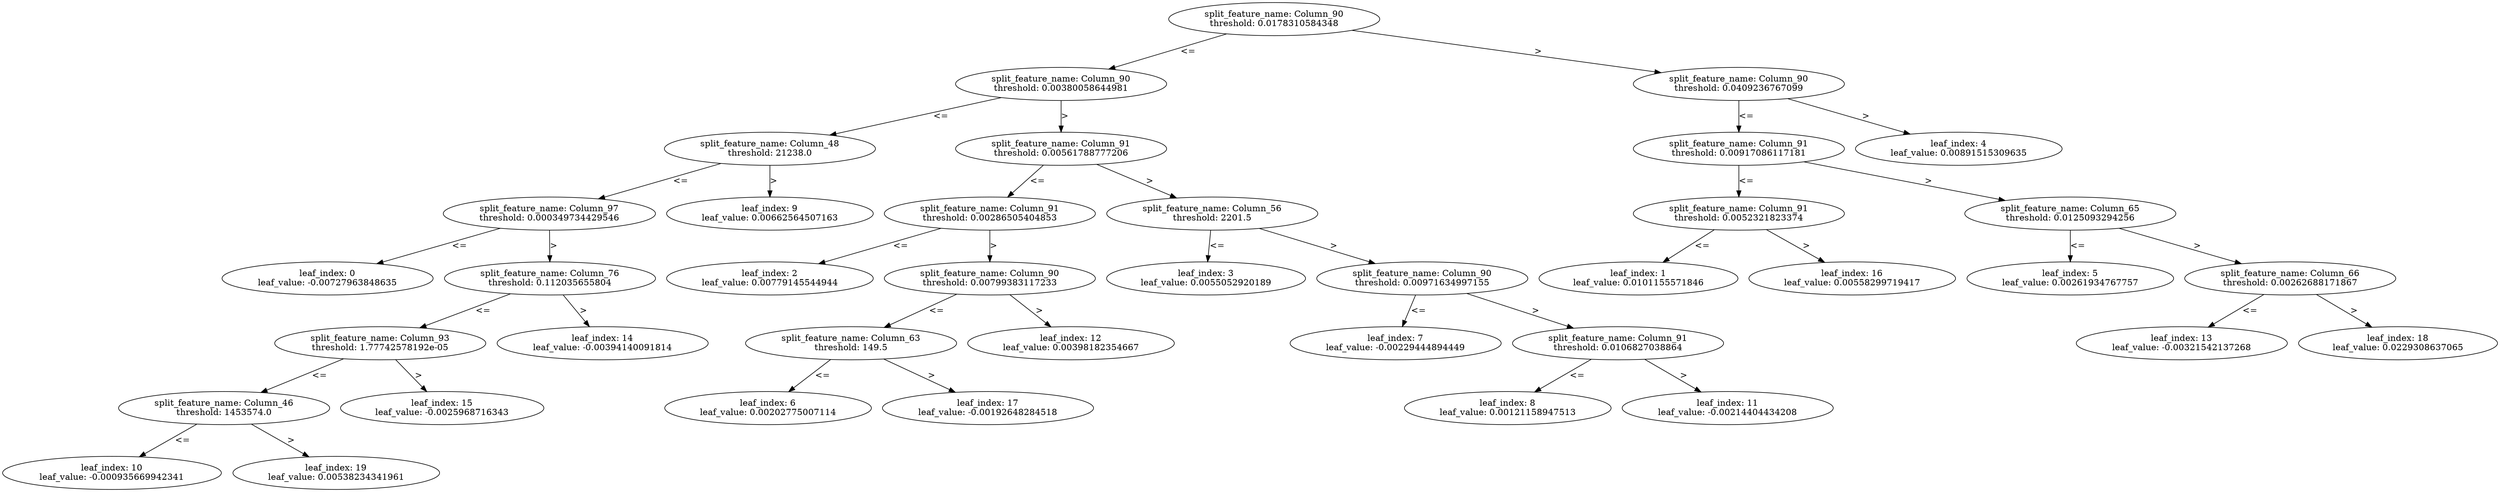 digraph Tree34 {
	split0 [label="split_feature_name: Column_90\nthreshold: 0.0178310584348"]
	split1 [label="split_feature_name: Column_90\nthreshold: 0.00380058644981"]
	split8 [label="split_feature_name: Column_48\nthreshold: 21238.0"]
	split9 [label="split_feature_name: Column_97\nthreshold: 0.000349734429546"]
	leaf0 [label="leaf_index: 0\nleaf_value: -0.00727963848635"]
	split9 -> leaf0 [label="<="]
	split13 [label="split_feature_name: Column_76\nthreshold: 0.112035655804"]
	split14 [label="split_feature_name: Column_93\nthreshold: 1.77742578192e-05"]
	split18 [label="split_feature_name: Column_46\nthreshold: 1453574.0"]
	leaf10 [label="leaf_index: 10\nleaf_value: -0.000935669942341"]
	split18 -> leaf10 [label="<="]
	leaf19 [label="leaf_index: 19\nleaf_value: 0.00538234341961"]
	split18 -> leaf19 [label=">"]
	split14 -> split18 [label="<="]
	leaf15 [label="leaf_index: 15\nleaf_value: -0.0025968716343"]
	split14 -> leaf15 [label=">"]
	split13 -> split14 [label="<="]
	leaf14 [label="leaf_index: 14\nleaf_value: -0.00394140091814"]
	split13 -> leaf14 [label=">"]
	split9 -> split13 [label=">"]
	split8 -> split9 [label="<="]
	leaf9 [label="leaf_index: 9\nleaf_value: 0.00662564507163"]
	split8 -> leaf9 [label=">"]
	split1 -> split8 [label="<="]
	split2 [label="split_feature_name: Column_91\nthreshold: 0.00561788777206"]
	split5 [label="split_feature_name: Column_91\nthreshold: 0.00286505404853"]
	leaf2 [label="leaf_index: 2\nleaf_value: 0.00779145544944"]
	split5 -> leaf2 [label="<="]
	split11 [label="split_feature_name: Column_90\nthreshold: 0.00799383117233"]
	split16 [label="split_feature_name: Column_63\nthreshold: 149.5"]
	leaf6 [label="leaf_index: 6\nleaf_value: 0.00202775007114"]
	split16 -> leaf6 [label="<="]
	leaf17 [label="leaf_index: 17\nleaf_value: -0.00192648284518"]
	split16 -> leaf17 [label=">"]
	split11 -> split16 [label="<="]
	leaf12 [label="leaf_index: 12\nleaf_value: 0.00398182354667"]
	split11 -> leaf12 [label=">"]
	split5 -> split11 [label=">"]
	split2 -> split5 [label="<="]
	split6 [label="split_feature_name: Column_56\nthreshold: 2201.5"]
	leaf3 [label="leaf_index: 3\nleaf_value: 0.0055052920189"]
	split6 -> leaf3 [label="<="]
	split7 [label="split_feature_name: Column_90\nthreshold: 0.00971634997155"]
	leaf7 [label="leaf_index: 7\nleaf_value: -0.00229444894449"]
	split7 -> leaf7 [label="<="]
	split10 [label="split_feature_name: Column_91\nthreshold: 0.0106827038864"]
	leaf8 [label="leaf_index: 8\nleaf_value: 0.00121158947513"]
	split10 -> leaf8 [label="<="]
	leaf11 [label="leaf_index: 11\nleaf_value: -0.00214404434208"]
	split10 -> leaf11 [label=">"]
	split7 -> split10 [label=">"]
	split6 -> split7 [label=">"]
	split2 -> split6 [label=">"]
	split1 -> split2 [label=">"]
	split0 -> split1 [label="<="]
	split3 [label="split_feature_name: Column_90\nthreshold: 0.0409236767099"]
	split4 [label="split_feature_name: Column_91\nthreshold: 0.00917086117181"]
	split15 [label="split_feature_name: Column_91\nthreshold: 0.0052321823374"]
	leaf1 [label="leaf_index: 1\nleaf_value: 0.0101155571846"]
	split15 -> leaf1 [label="<="]
	leaf16 [label="leaf_index: 16\nleaf_value: 0.00558299719417"]
	split15 -> leaf16 [label=">"]
	split4 -> split15 [label="<="]
	split12 [label="split_feature_name: Column_65\nthreshold: 0.0125093294256"]
	leaf5 [label="leaf_index: 5\nleaf_value: 0.00261934767757"]
	split12 -> leaf5 [label="<="]
	split17 [label="split_feature_name: Column_66\nthreshold: 0.00262688171867"]
	leaf13 [label="leaf_index: 13\nleaf_value: -0.00321542137268"]
	split17 -> leaf13 [label="<="]
	leaf18 [label="leaf_index: 18\nleaf_value: 0.0229308637065"]
	split17 -> leaf18 [label=">"]
	split12 -> split17 [label=">"]
	split4 -> split12 [label=">"]
	split3 -> split4 [label="<="]
	leaf4 [label="leaf_index: 4\nleaf_value: 0.00891515309635"]
	split3 -> leaf4 [label=">"]
	split0 -> split3 [label=">"]
}
